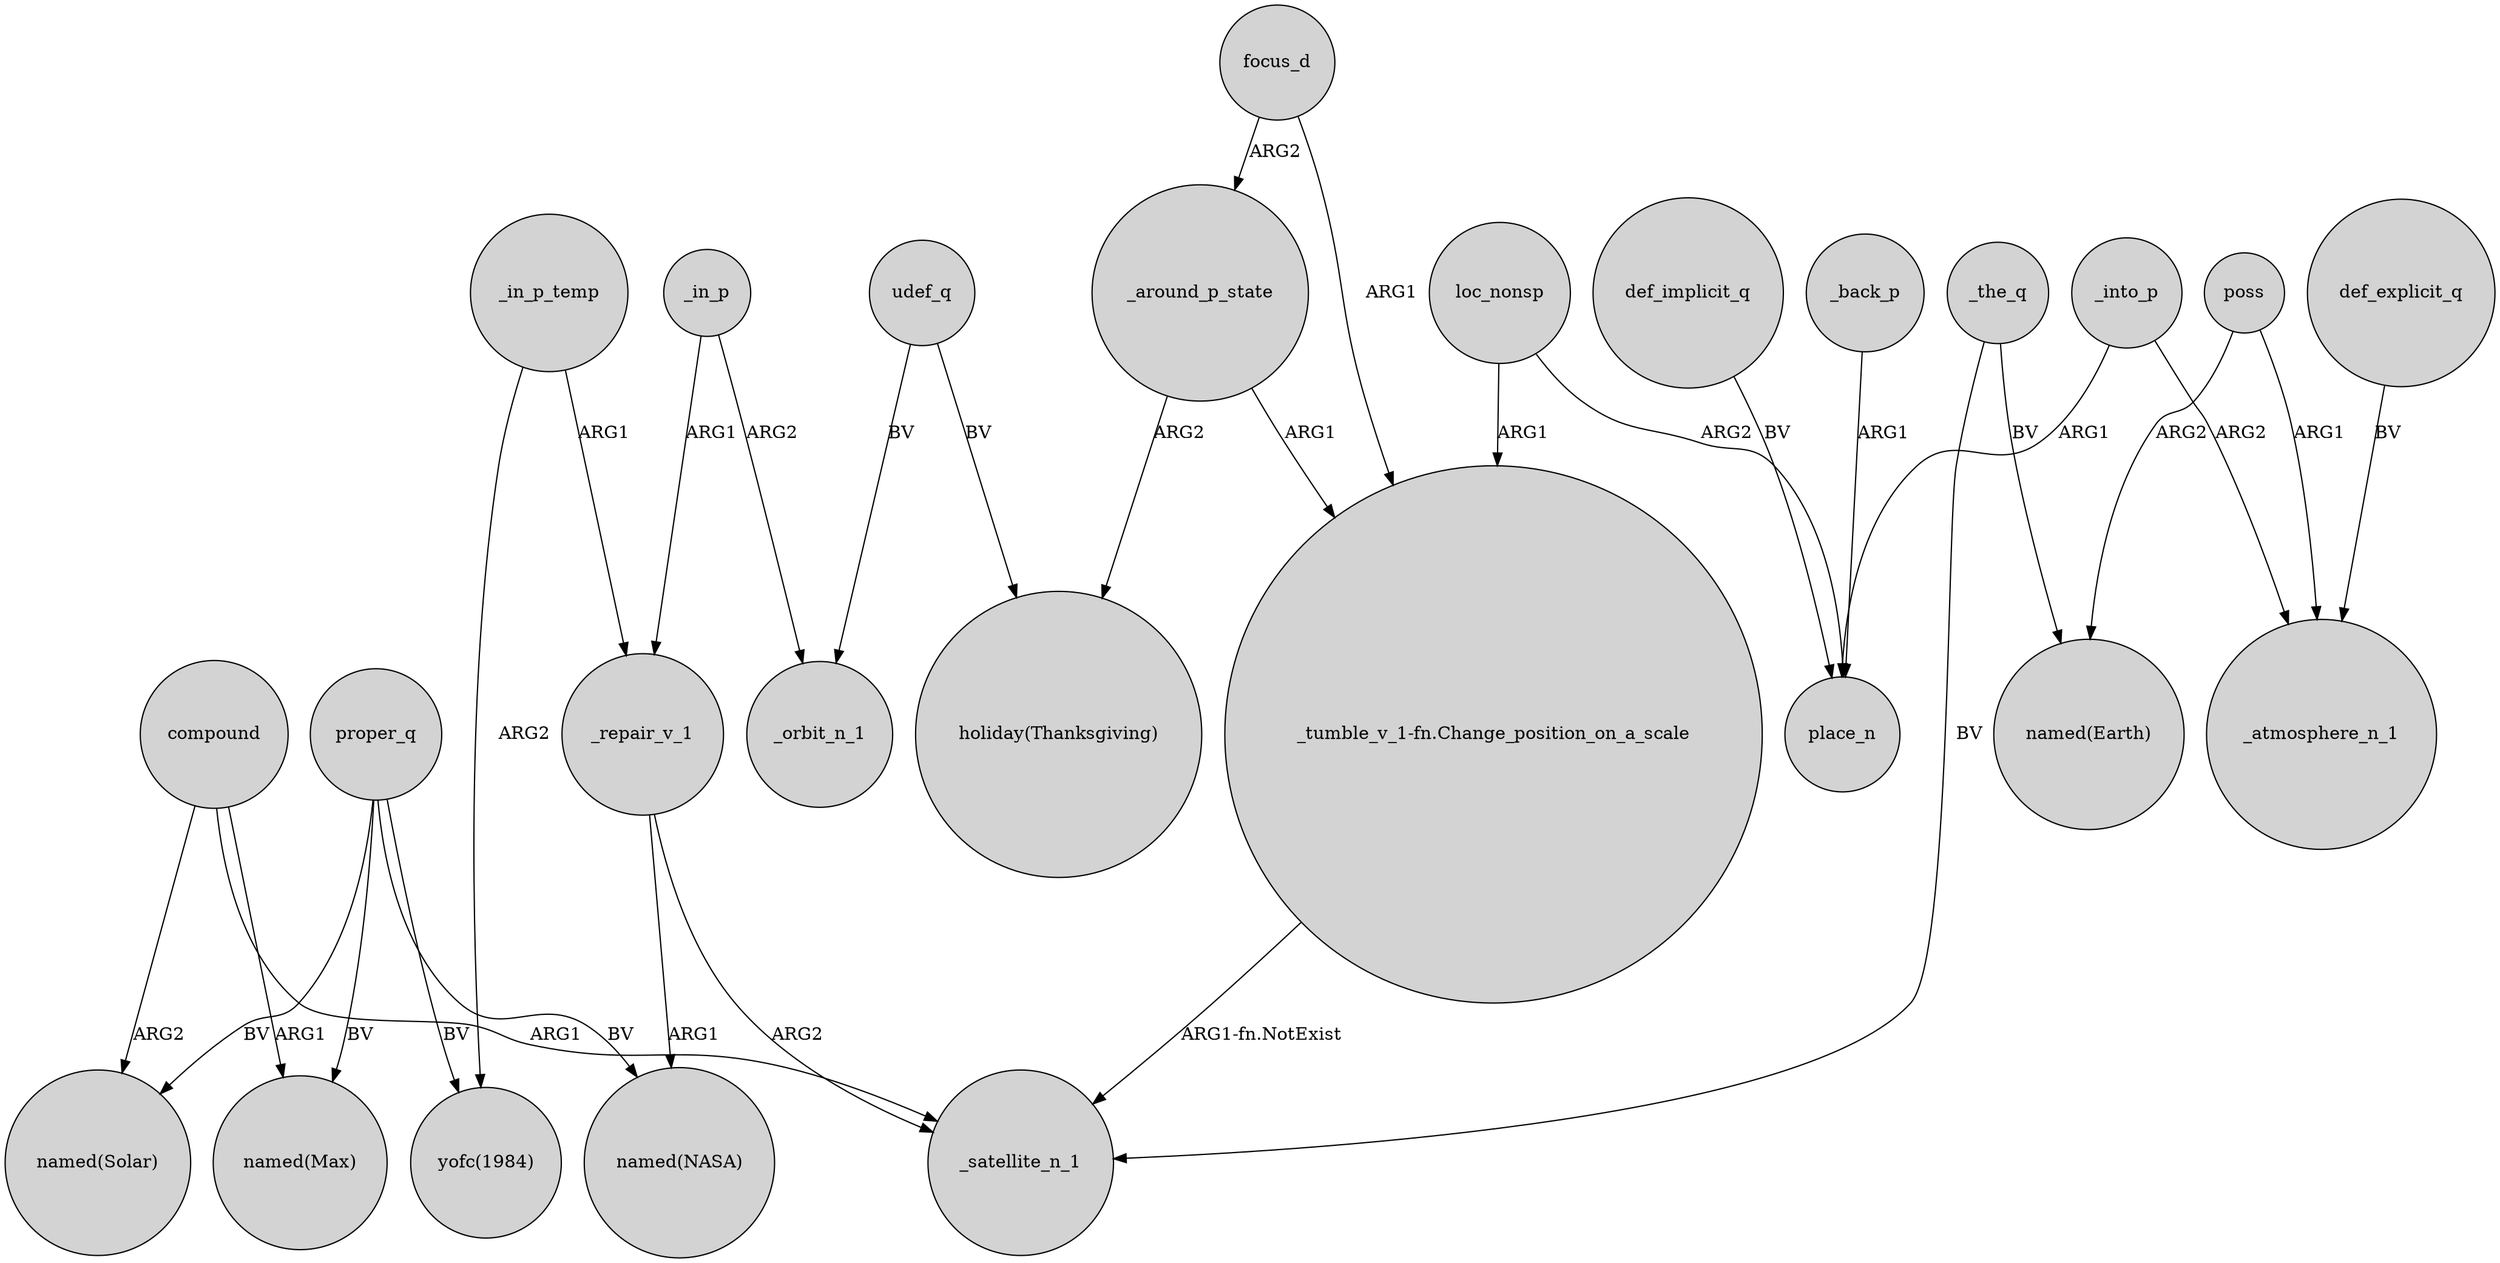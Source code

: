 digraph {
	node [shape=circle style=filled]
	compound -> "named(Max)" [label=ARG1]
	proper_q -> "named(NASA)" [label=BV]
	_in_p -> _repair_v_1 [label=ARG1]
	udef_q -> _orbit_n_1 [label=BV]
	_repair_v_1 -> _satellite_n_1 [label=ARG2]
	loc_nonsp -> "_tumble_v_1-fn.Change_position_on_a_scale" [label=ARG1]
	_into_p -> place_n [label=ARG1]
	proper_q -> "named(Solar)" [label=BV]
	_in_p_temp -> "yofc(1984)" [label=ARG2]
	_in_p_temp -> _repair_v_1 [label=ARG1]
	proper_q -> "named(Max)" [label=BV]
	_the_q -> _satellite_n_1 [label=BV]
	def_implicit_q -> place_n [label=BV]
	proper_q -> "yofc(1984)" [label=BV]
	_into_p -> _atmosphere_n_1 [label=ARG2]
	focus_d -> _around_p_state [label=ARG2]
	compound -> _satellite_n_1 [label=ARG1]
	_around_p_state -> "_tumble_v_1-fn.Change_position_on_a_scale" [label=ARG1]
	udef_q -> "holiday(Thanksgiving)" [label=BV]
	poss -> "named(Earth)" [label=ARG2]
	compound -> "named(Solar)" [label=ARG2]
	_in_p -> _orbit_n_1 [label=ARG2]
	_the_q -> "named(Earth)" [label=BV]
	poss -> _atmosphere_n_1 [label=ARG1]
	def_explicit_q -> _atmosphere_n_1 [label=BV]
	"_tumble_v_1-fn.Change_position_on_a_scale" -> _satellite_n_1 [label="ARG1-fn.NotExist"]
	_around_p_state -> "holiday(Thanksgiving)" [label=ARG2]
	_repair_v_1 -> "named(NASA)" [label=ARG1]
	loc_nonsp -> place_n [label=ARG2]
	_back_p -> place_n [label=ARG1]
	focus_d -> "_tumble_v_1-fn.Change_position_on_a_scale" [label=ARG1]
}

